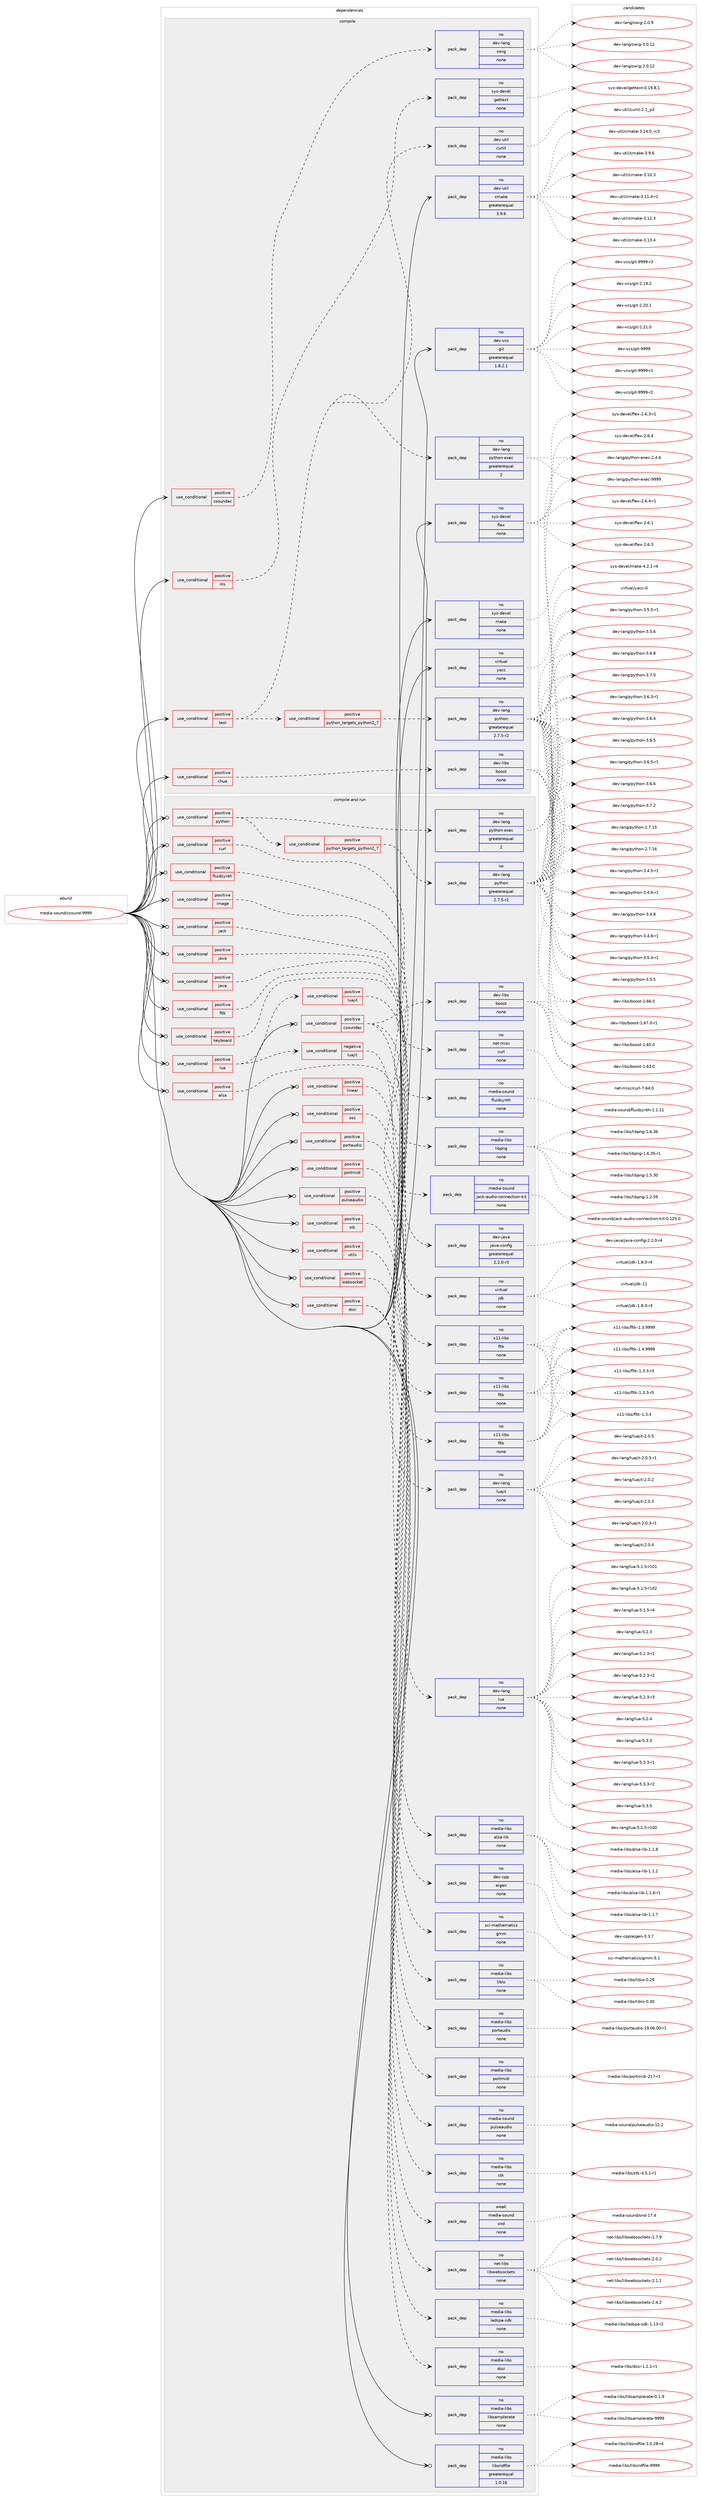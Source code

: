 digraph prolog {

# *************
# Graph options
# *************

newrank=true;
concentrate=true;
compound=true;
graph [rankdir=LR,fontname=Helvetica,fontsize=10,ranksep=1.5];#, ranksep=2.5, nodesep=0.2];
edge  [arrowhead=vee];
node  [fontname=Helvetica,fontsize=10];

# **********
# The ebuild
# **********

subgraph cluster_leftcol {
color=gray;
rank=same;
label=<<i>ebuild</i>>;
id [label="media-sound/csound-9999", color=red, width=4, href="../media-sound/csound-9999.svg"];
}

# ****************
# The dependencies
# ****************

subgraph cluster_midcol {
color=gray;
label=<<i>dependencies</i>>;
subgraph cluster_compile {
fillcolor="#eeeeee";
style=filled;
label=<<i>compile</i>>;
subgraph cond437024 {
dependency1625281 [label=<<TABLE BORDER="0" CELLBORDER="1" CELLSPACING="0" CELLPADDING="4"><TR><TD ROWSPAN="3" CELLPADDING="10">use_conditional</TD></TR><TR><TD>positive</TD></TR><TR><TD>chua</TD></TR></TABLE>>, shape=none, color=red];
subgraph pack1162042 {
dependency1625282 [label=<<TABLE BORDER="0" CELLBORDER="1" CELLSPACING="0" CELLPADDING="4" WIDTH="220"><TR><TD ROWSPAN="6" CELLPADDING="30">pack_dep</TD></TR><TR><TD WIDTH="110">no</TD></TR><TR><TD>dev-libs</TD></TR><TR><TD>boost</TD></TR><TR><TD>none</TD></TR><TR><TD></TD></TR></TABLE>>, shape=none, color=blue];
}
dependency1625281:e -> dependency1625282:w [weight=20,style="dashed",arrowhead="vee"];
}
id:e -> dependency1625281:w [weight=20,style="solid",arrowhead="vee"];
subgraph cond437025 {
dependency1625283 [label=<<TABLE BORDER="0" CELLBORDER="1" CELLSPACING="0" CELLPADDING="4"><TR><TD ROWSPAN="3" CELLPADDING="10">use_conditional</TD></TR><TR><TD>positive</TD></TR><TR><TD>csoundac</TD></TR></TABLE>>, shape=none, color=red];
subgraph pack1162043 {
dependency1625284 [label=<<TABLE BORDER="0" CELLBORDER="1" CELLSPACING="0" CELLPADDING="4" WIDTH="220"><TR><TD ROWSPAN="6" CELLPADDING="30">pack_dep</TD></TR><TR><TD WIDTH="110">no</TD></TR><TR><TD>dev-lang</TD></TR><TR><TD>swig</TD></TR><TR><TD>none</TD></TR><TR><TD></TD></TR></TABLE>>, shape=none, color=blue];
}
dependency1625283:e -> dependency1625284:w [weight=20,style="dashed",arrowhead="vee"];
}
id:e -> dependency1625283:w [weight=20,style="solid",arrowhead="vee"];
subgraph cond437026 {
dependency1625285 [label=<<TABLE BORDER="0" CELLBORDER="1" CELLSPACING="0" CELLPADDING="4"><TR><TD ROWSPAN="3" CELLPADDING="10">use_conditional</TD></TR><TR><TD>positive</TD></TR><TR><TD>nls</TD></TR></TABLE>>, shape=none, color=red];
subgraph pack1162044 {
dependency1625286 [label=<<TABLE BORDER="0" CELLBORDER="1" CELLSPACING="0" CELLPADDING="4" WIDTH="220"><TR><TD ROWSPAN="6" CELLPADDING="30">pack_dep</TD></TR><TR><TD WIDTH="110">no</TD></TR><TR><TD>sys-devel</TD></TR><TR><TD>gettext</TD></TR><TR><TD>none</TD></TR><TR><TD></TD></TR></TABLE>>, shape=none, color=blue];
}
dependency1625285:e -> dependency1625286:w [weight=20,style="dashed",arrowhead="vee"];
}
id:e -> dependency1625285:w [weight=20,style="solid",arrowhead="vee"];
subgraph cond437027 {
dependency1625287 [label=<<TABLE BORDER="0" CELLBORDER="1" CELLSPACING="0" CELLPADDING="4"><TR><TD ROWSPAN="3" CELLPADDING="10">use_conditional</TD></TR><TR><TD>positive</TD></TR><TR><TD>test</TD></TR></TABLE>>, shape=none, color=red];
subgraph pack1162045 {
dependency1625288 [label=<<TABLE BORDER="0" CELLBORDER="1" CELLSPACING="0" CELLPADDING="4" WIDTH="220"><TR><TD ROWSPAN="6" CELLPADDING="30">pack_dep</TD></TR><TR><TD WIDTH="110">no</TD></TR><TR><TD>dev-util</TD></TR><TR><TD>cunit</TD></TR><TR><TD>none</TD></TR><TR><TD></TD></TR></TABLE>>, shape=none, color=blue];
}
dependency1625287:e -> dependency1625288:w [weight=20,style="dashed",arrowhead="vee"];
subgraph cond437028 {
dependency1625289 [label=<<TABLE BORDER="0" CELLBORDER="1" CELLSPACING="0" CELLPADDING="4"><TR><TD ROWSPAN="3" CELLPADDING="10">use_conditional</TD></TR><TR><TD>positive</TD></TR><TR><TD>python_targets_python2_7</TD></TR></TABLE>>, shape=none, color=red];
subgraph pack1162046 {
dependency1625290 [label=<<TABLE BORDER="0" CELLBORDER="1" CELLSPACING="0" CELLPADDING="4" WIDTH="220"><TR><TD ROWSPAN="6" CELLPADDING="30">pack_dep</TD></TR><TR><TD WIDTH="110">no</TD></TR><TR><TD>dev-lang</TD></TR><TR><TD>python</TD></TR><TR><TD>greaterequal</TD></TR><TR><TD>2.7.5-r2</TD></TR></TABLE>>, shape=none, color=blue];
}
dependency1625289:e -> dependency1625290:w [weight=20,style="dashed",arrowhead="vee"];
}
dependency1625287:e -> dependency1625289:w [weight=20,style="dashed",arrowhead="vee"];
subgraph pack1162047 {
dependency1625291 [label=<<TABLE BORDER="0" CELLBORDER="1" CELLSPACING="0" CELLPADDING="4" WIDTH="220"><TR><TD ROWSPAN="6" CELLPADDING="30">pack_dep</TD></TR><TR><TD WIDTH="110">no</TD></TR><TR><TD>dev-lang</TD></TR><TR><TD>python-exec</TD></TR><TR><TD>greaterequal</TD></TR><TR><TD>2</TD></TR></TABLE>>, shape=none, color=blue];
}
dependency1625287:e -> dependency1625291:w [weight=20,style="dashed",arrowhead="vee"];
}
id:e -> dependency1625287:w [weight=20,style="solid",arrowhead="vee"];
subgraph pack1162048 {
dependency1625292 [label=<<TABLE BORDER="0" CELLBORDER="1" CELLSPACING="0" CELLPADDING="4" WIDTH="220"><TR><TD ROWSPAN="6" CELLPADDING="30">pack_dep</TD></TR><TR><TD WIDTH="110">no</TD></TR><TR><TD>dev-util</TD></TR><TR><TD>cmake</TD></TR><TR><TD>greaterequal</TD></TR><TR><TD>3.9.6</TD></TR></TABLE>>, shape=none, color=blue];
}
id:e -> dependency1625292:w [weight=20,style="solid",arrowhead="vee"];
subgraph pack1162049 {
dependency1625293 [label=<<TABLE BORDER="0" CELLBORDER="1" CELLSPACING="0" CELLPADDING="4" WIDTH="220"><TR><TD ROWSPAN="6" CELLPADDING="30">pack_dep</TD></TR><TR><TD WIDTH="110">no</TD></TR><TR><TD>dev-vcs</TD></TR><TR><TD>git</TD></TR><TR><TD>greaterequal</TD></TR><TR><TD>1.8.2.1</TD></TR></TABLE>>, shape=none, color=blue];
}
id:e -> dependency1625293:w [weight=20,style="solid",arrowhead="vee"];
subgraph pack1162050 {
dependency1625294 [label=<<TABLE BORDER="0" CELLBORDER="1" CELLSPACING="0" CELLPADDING="4" WIDTH="220"><TR><TD ROWSPAN="6" CELLPADDING="30">pack_dep</TD></TR><TR><TD WIDTH="110">no</TD></TR><TR><TD>sys-devel</TD></TR><TR><TD>flex</TD></TR><TR><TD>none</TD></TR><TR><TD></TD></TR></TABLE>>, shape=none, color=blue];
}
id:e -> dependency1625294:w [weight=20,style="solid",arrowhead="vee"];
subgraph pack1162051 {
dependency1625295 [label=<<TABLE BORDER="0" CELLBORDER="1" CELLSPACING="0" CELLPADDING="4" WIDTH="220"><TR><TD ROWSPAN="6" CELLPADDING="30">pack_dep</TD></TR><TR><TD WIDTH="110">no</TD></TR><TR><TD>sys-devel</TD></TR><TR><TD>make</TD></TR><TR><TD>none</TD></TR><TR><TD></TD></TR></TABLE>>, shape=none, color=blue];
}
id:e -> dependency1625295:w [weight=20,style="solid",arrowhead="vee"];
subgraph pack1162052 {
dependency1625296 [label=<<TABLE BORDER="0" CELLBORDER="1" CELLSPACING="0" CELLPADDING="4" WIDTH="220"><TR><TD ROWSPAN="6" CELLPADDING="30">pack_dep</TD></TR><TR><TD WIDTH="110">no</TD></TR><TR><TD>virtual</TD></TR><TR><TD>yacc</TD></TR><TR><TD>none</TD></TR><TR><TD></TD></TR></TABLE>>, shape=none, color=blue];
}
id:e -> dependency1625296:w [weight=20,style="solid",arrowhead="vee"];
}
subgraph cluster_compileandrun {
fillcolor="#eeeeee";
style=filled;
label=<<i>compile and run</i>>;
subgraph cond437029 {
dependency1625297 [label=<<TABLE BORDER="0" CELLBORDER="1" CELLSPACING="0" CELLPADDING="4"><TR><TD ROWSPAN="3" CELLPADDING="10">use_conditional</TD></TR><TR><TD>positive</TD></TR><TR><TD>alsa</TD></TR></TABLE>>, shape=none, color=red];
subgraph pack1162053 {
dependency1625298 [label=<<TABLE BORDER="0" CELLBORDER="1" CELLSPACING="0" CELLPADDING="4" WIDTH="220"><TR><TD ROWSPAN="6" CELLPADDING="30">pack_dep</TD></TR><TR><TD WIDTH="110">no</TD></TR><TR><TD>media-libs</TD></TR><TR><TD>alsa-lib</TD></TR><TR><TD>none</TD></TR><TR><TD></TD></TR></TABLE>>, shape=none, color=blue];
}
dependency1625297:e -> dependency1625298:w [weight=20,style="dashed",arrowhead="vee"];
}
id:e -> dependency1625297:w [weight=20,style="solid",arrowhead="odotvee"];
subgraph cond437030 {
dependency1625299 [label=<<TABLE BORDER="0" CELLBORDER="1" CELLSPACING="0" CELLPADDING="4"><TR><TD ROWSPAN="3" CELLPADDING="10">use_conditional</TD></TR><TR><TD>positive</TD></TR><TR><TD>csoundac</TD></TR></TABLE>>, shape=none, color=red];
subgraph pack1162054 {
dependency1625300 [label=<<TABLE BORDER="0" CELLBORDER="1" CELLSPACING="0" CELLPADDING="4" WIDTH="220"><TR><TD ROWSPAN="6" CELLPADDING="30">pack_dep</TD></TR><TR><TD WIDTH="110">no</TD></TR><TR><TD>x11-libs</TD></TR><TR><TD>fltk</TD></TR><TR><TD>none</TD></TR><TR><TD></TD></TR></TABLE>>, shape=none, color=blue];
}
dependency1625299:e -> dependency1625300:w [weight=20,style="dashed",arrowhead="vee"];
subgraph pack1162055 {
dependency1625301 [label=<<TABLE BORDER="0" CELLBORDER="1" CELLSPACING="0" CELLPADDING="4" WIDTH="220"><TR><TD ROWSPAN="6" CELLPADDING="30">pack_dep</TD></TR><TR><TD WIDTH="110">no</TD></TR><TR><TD>dev-cpp</TD></TR><TR><TD>eigen</TD></TR><TR><TD>none</TD></TR><TR><TD></TD></TR></TABLE>>, shape=none, color=blue];
}
dependency1625299:e -> dependency1625301:w [weight=20,style="dashed",arrowhead="vee"];
subgraph pack1162056 {
dependency1625302 [label=<<TABLE BORDER="0" CELLBORDER="1" CELLSPACING="0" CELLPADDING="4" WIDTH="220"><TR><TD ROWSPAN="6" CELLPADDING="30">pack_dep</TD></TR><TR><TD WIDTH="110">no</TD></TR><TR><TD>dev-libs</TD></TR><TR><TD>boost</TD></TR><TR><TD>none</TD></TR><TR><TD></TD></TR></TABLE>>, shape=none, color=blue];
}
dependency1625299:e -> dependency1625302:w [weight=20,style="dashed",arrowhead="vee"];
}
id:e -> dependency1625299:w [weight=20,style="solid",arrowhead="odotvee"];
subgraph cond437031 {
dependency1625303 [label=<<TABLE BORDER="0" CELLBORDER="1" CELLSPACING="0" CELLPADDING="4"><TR><TD ROWSPAN="3" CELLPADDING="10">use_conditional</TD></TR><TR><TD>positive</TD></TR><TR><TD>curl</TD></TR></TABLE>>, shape=none, color=red];
subgraph pack1162057 {
dependency1625304 [label=<<TABLE BORDER="0" CELLBORDER="1" CELLSPACING="0" CELLPADDING="4" WIDTH="220"><TR><TD ROWSPAN="6" CELLPADDING="30">pack_dep</TD></TR><TR><TD WIDTH="110">no</TD></TR><TR><TD>net-misc</TD></TR><TR><TD>curl</TD></TR><TR><TD>none</TD></TR><TR><TD></TD></TR></TABLE>>, shape=none, color=blue];
}
dependency1625303:e -> dependency1625304:w [weight=20,style="dashed",arrowhead="vee"];
}
id:e -> dependency1625303:w [weight=20,style="solid",arrowhead="odotvee"];
subgraph cond437032 {
dependency1625305 [label=<<TABLE BORDER="0" CELLBORDER="1" CELLSPACING="0" CELLPADDING="4"><TR><TD ROWSPAN="3" CELLPADDING="10">use_conditional</TD></TR><TR><TD>positive</TD></TR><TR><TD>dssi</TD></TR></TABLE>>, shape=none, color=red];
subgraph pack1162058 {
dependency1625306 [label=<<TABLE BORDER="0" CELLBORDER="1" CELLSPACING="0" CELLPADDING="4" WIDTH="220"><TR><TD ROWSPAN="6" CELLPADDING="30">pack_dep</TD></TR><TR><TD WIDTH="110">no</TD></TR><TR><TD>media-libs</TD></TR><TR><TD>dssi</TD></TR><TR><TD>none</TD></TR><TR><TD></TD></TR></TABLE>>, shape=none, color=blue];
}
dependency1625305:e -> dependency1625306:w [weight=20,style="dashed",arrowhead="vee"];
subgraph pack1162059 {
dependency1625307 [label=<<TABLE BORDER="0" CELLBORDER="1" CELLSPACING="0" CELLPADDING="4" WIDTH="220"><TR><TD ROWSPAN="6" CELLPADDING="30">pack_dep</TD></TR><TR><TD WIDTH="110">no</TD></TR><TR><TD>media-libs</TD></TR><TR><TD>ladspa-sdk</TD></TR><TR><TD>none</TD></TR><TR><TD></TD></TR></TABLE>>, shape=none, color=blue];
}
dependency1625305:e -> dependency1625307:w [weight=20,style="dashed",arrowhead="vee"];
}
id:e -> dependency1625305:w [weight=20,style="solid",arrowhead="odotvee"];
subgraph cond437033 {
dependency1625308 [label=<<TABLE BORDER="0" CELLBORDER="1" CELLSPACING="0" CELLPADDING="4"><TR><TD ROWSPAN="3" CELLPADDING="10">use_conditional</TD></TR><TR><TD>positive</TD></TR><TR><TD>fltk</TD></TR></TABLE>>, shape=none, color=red];
subgraph pack1162060 {
dependency1625309 [label=<<TABLE BORDER="0" CELLBORDER="1" CELLSPACING="0" CELLPADDING="4" WIDTH="220"><TR><TD ROWSPAN="6" CELLPADDING="30">pack_dep</TD></TR><TR><TD WIDTH="110">no</TD></TR><TR><TD>x11-libs</TD></TR><TR><TD>fltk</TD></TR><TR><TD>none</TD></TR><TR><TD></TD></TR></TABLE>>, shape=none, color=blue];
}
dependency1625308:e -> dependency1625309:w [weight=20,style="dashed",arrowhead="vee"];
}
id:e -> dependency1625308:w [weight=20,style="solid",arrowhead="odotvee"];
subgraph cond437034 {
dependency1625310 [label=<<TABLE BORDER="0" CELLBORDER="1" CELLSPACING="0" CELLPADDING="4"><TR><TD ROWSPAN="3" CELLPADDING="10">use_conditional</TD></TR><TR><TD>positive</TD></TR><TR><TD>fluidsynth</TD></TR></TABLE>>, shape=none, color=red];
subgraph pack1162061 {
dependency1625311 [label=<<TABLE BORDER="0" CELLBORDER="1" CELLSPACING="0" CELLPADDING="4" WIDTH="220"><TR><TD ROWSPAN="6" CELLPADDING="30">pack_dep</TD></TR><TR><TD WIDTH="110">no</TD></TR><TR><TD>media-sound</TD></TR><TR><TD>fluidsynth</TD></TR><TR><TD>none</TD></TR><TR><TD></TD></TR></TABLE>>, shape=none, color=blue];
}
dependency1625310:e -> dependency1625311:w [weight=20,style="dashed",arrowhead="vee"];
}
id:e -> dependency1625310:w [weight=20,style="solid",arrowhead="odotvee"];
subgraph cond437035 {
dependency1625312 [label=<<TABLE BORDER="0" CELLBORDER="1" CELLSPACING="0" CELLPADDING="4"><TR><TD ROWSPAN="3" CELLPADDING="10">use_conditional</TD></TR><TR><TD>positive</TD></TR><TR><TD>image</TD></TR></TABLE>>, shape=none, color=red];
subgraph pack1162062 {
dependency1625313 [label=<<TABLE BORDER="0" CELLBORDER="1" CELLSPACING="0" CELLPADDING="4" WIDTH="220"><TR><TD ROWSPAN="6" CELLPADDING="30">pack_dep</TD></TR><TR><TD WIDTH="110">no</TD></TR><TR><TD>media-libs</TD></TR><TR><TD>libpng</TD></TR><TR><TD>none</TD></TR><TR><TD></TD></TR></TABLE>>, shape=none, color=blue];
}
dependency1625312:e -> dependency1625313:w [weight=20,style="dashed",arrowhead="vee"];
}
id:e -> dependency1625312:w [weight=20,style="solid",arrowhead="odotvee"];
subgraph cond437036 {
dependency1625314 [label=<<TABLE BORDER="0" CELLBORDER="1" CELLSPACING="0" CELLPADDING="4"><TR><TD ROWSPAN="3" CELLPADDING="10">use_conditional</TD></TR><TR><TD>positive</TD></TR><TR><TD>jack</TD></TR></TABLE>>, shape=none, color=red];
subgraph pack1162063 {
dependency1625315 [label=<<TABLE BORDER="0" CELLBORDER="1" CELLSPACING="0" CELLPADDING="4" WIDTH="220"><TR><TD ROWSPAN="6" CELLPADDING="30">pack_dep</TD></TR><TR><TD WIDTH="110">no</TD></TR><TR><TD>media-sound</TD></TR><TR><TD>jack-audio-connection-kit</TD></TR><TR><TD>none</TD></TR><TR><TD></TD></TR></TABLE>>, shape=none, color=blue];
}
dependency1625314:e -> dependency1625315:w [weight=20,style="dashed",arrowhead="vee"];
}
id:e -> dependency1625314:w [weight=20,style="solid",arrowhead="odotvee"];
subgraph cond437037 {
dependency1625316 [label=<<TABLE BORDER="0" CELLBORDER="1" CELLSPACING="0" CELLPADDING="4"><TR><TD ROWSPAN="3" CELLPADDING="10">use_conditional</TD></TR><TR><TD>positive</TD></TR><TR><TD>java</TD></TR></TABLE>>, shape=none, color=red];
subgraph pack1162064 {
dependency1625317 [label=<<TABLE BORDER="0" CELLBORDER="1" CELLSPACING="0" CELLPADDING="4" WIDTH="220"><TR><TD ROWSPAN="6" CELLPADDING="30">pack_dep</TD></TR><TR><TD WIDTH="110">no</TD></TR><TR><TD>dev-java</TD></TR><TR><TD>java-config</TD></TR><TR><TD>greaterequal</TD></TR><TR><TD>2.2.0-r3</TD></TR></TABLE>>, shape=none, color=blue];
}
dependency1625316:e -> dependency1625317:w [weight=20,style="dashed",arrowhead="vee"];
}
id:e -> dependency1625316:w [weight=20,style="solid",arrowhead="odotvee"];
subgraph cond437038 {
dependency1625318 [label=<<TABLE BORDER="0" CELLBORDER="1" CELLSPACING="0" CELLPADDING="4"><TR><TD ROWSPAN="3" CELLPADDING="10">use_conditional</TD></TR><TR><TD>positive</TD></TR><TR><TD>java</TD></TR></TABLE>>, shape=none, color=red];
subgraph pack1162065 {
dependency1625319 [label=<<TABLE BORDER="0" CELLBORDER="1" CELLSPACING="0" CELLPADDING="4" WIDTH="220"><TR><TD ROWSPAN="6" CELLPADDING="30">pack_dep</TD></TR><TR><TD WIDTH="110">no</TD></TR><TR><TD>virtual</TD></TR><TR><TD>jdk</TD></TR><TR><TD>none</TD></TR><TR><TD></TD></TR></TABLE>>, shape=none, color=blue];
}
dependency1625318:e -> dependency1625319:w [weight=20,style="dashed",arrowhead="vee"];
}
id:e -> dependency1625318:w [weight=20,style="solid",arrowhead="odotvee"];
subgraph cond437039 {
dependency1625320 [label=<<TABLE BORDER="0" CELLBORDER="1" CELLSPACING="0" CELLPADDING="4"><TR><TD ROWSPAN="3" CELLPADDING="10">use_conditional</TD></TR><TR><TD>positive</TD></TR><TR><TD>keyboard</TD></TR></TABLE>>, shape=none, color=red];
subgraph pack1162066 {
dependency1625321 [label=<<TABLE BORDER="0" CELLBORDER="1" CELLSPACING="0" CELLPADDING="4" WIDTH="220"><TR><TD ROWSPAN="6" CELLPADDING="30">pack_dep</TD></TR><TR><TD WIDTH="110">no</TD></TR><TR><TD>x11-libs</TD></TR><TR><TD>fltk</TD></TR><TR><TD>none</TD></TR><TR><TD></TD></TR></TABLE>>, shape=none, color=blue];
}
dependency1625320:e -> dependency1625321:w [weight=20,style="dashed",arrowhead="vee"];
}
id:e -> dependency1625320:w [weight=20,style="solid",arrowhead="odotvee"];
subgraph cond437040 {
dependency1625322 [label=<<TABLE BORDER="0" CELLBORDER="1" CELLSPACING="0" CELLPADDING="4"><TR><TD ROWSPAN="3" CELLPADDING="10">use_conditional</TD></TR><TR><TD>positive</TD></TR><TR><TD>linear</TD></TR></TABLE>>, shape=none, color=red];
subgraph pack1162067 {
dependency1625323 [label=<<TABLE BORDER="0" CELLBORDER="1" CELLSPACING="0" CELLPADDING="4" WIDTH="220"><TR><TD ROWSPAN="6" CELLPADDING="30">pack_dep</TD></TR><TR><TD WIDTH="110">no</TD></TR><TR><TD>sci-mathematics</TD></TR><TR><TD>gmm</TD></TR><TR><TD>none</TD></TR><TR><TD></TD></TR></TABLE>>, shape=none, color=blue];
}
dependency1625322:e -> dependency1625323:w [weight=20,style="dashed",arrowhead="vee"];
}
id:e -> dependency1625322:w [weight=20,style="solid",arrowhead="odotvee"];
subgraph cond437041 {
dependency1625324 [label=<<TABLE BORDER="0" CELLBORDER="1" CELLSPACING="0" CELLPADDING="4"><TR><TD ROWSPAN="3" CELLPADDING="10">use_conditional</TD></TR><TR><TD>positive</TD></TR><TR><TD>lua</TD></TR></TABLE>>, shape=none, color=red];
subgraph cond437042 {
dependency1625325 [label=<<TABLE BORDER="0" CELLBORDER="1" CELLSPACING="0" CELLPADDING="4"><TR><TD ROWSPAN="3" CELLPADDING="10">use_conditional</TD></TR><TR><TD>positive</TD></TR><TR><TD>luajit</TD></TR></TABLE>>, shape=none, color=red];
subgraph pack1162068 {
dependency1625326 [label=<<TABLE BORDER="0" CELLBORDER="1" CELLSPACING="0" CELLPADDING="4" WIDTH="220"><TR><TD ROWSPAN="6" CELLPADDING="30">pack_dep</TD></TR><TR><TD WIDTH="110">no</TD></TR><TR><TD>dev-lang</TD></TR><TR><TD>luajit</TD></TR><TR><TD>none</TD></TR><TR><TD></TD></TR></TABLE>>, shape=none, color=blue];
}
dependency1625325:e -> dependency1625326:w [weight=20,style="dashed",arrowhead="vee"];
}
dependency1625324:e -> dependency1625325:w [weight=20,style="dashed",arrowhead="vee"];
subgraph cond437043 {
dependency1625327 [label=<<TABLE BORDER="0" CELLBORDER="1" CELLSPACING="0" CELLPADDING="4"><TR><TD ROWSPAN="3" CELLPADDING="10">use_conditional</TD></TR><TR><TD>negative</TD></TR><TR><TD>luajit</TD></TR></TABLE>>, shape=none, color=red];
subgraph pack1162069 {
dependency1625328 [label=<<TABLE BORDER="0" CELLBORDER="1" CELLSPACING="0" CELLPADDING="4" WIDTH="220"><TR><TD ROWSPAN="6" CELLPADDING="30">pack_dep</TD></TR><TR><TD WIDTH="110">no</TD></TR><TR><TD>dev-lang</TD></TR><TR><TD>lua</TD></TR><TR><TD>none</TD></TR><TR><TD></TD></TR></TABLE>>, shape=none, color=blue];
}
dependency1625327:e -> dependency1625328:w [weight=20,style="dashed",arrowhead="vee"];
}
dependency1625324:e -> dependency1625327:w [weight=20,style="dashed",arrowhead="vee"];
}
id:e -> dependency1625324:w [weight=20,style="solid",arrowhead="odotvee"];
subgraph cond437044 {
dependency1625329 [label=<<TABLE BORDER="0" CELLBORDER="1" CELLSPACING="0" CELLPADDING="4"><TR><TD ROWSPAN="3" CELLPADDING="10">use_conditional</TD></TR><TR><TD>positive</TD></TR><TR><TD>osc</TD></TR></TABLE>>, shape=none, color=red];
subgraph pack1162070 {
dependency1625330 [label=<<TABLE BORDER="0" CELLBORDER="1" CELLSPACING="0" CELLPADDING="4" WIDTH="220"><TR><TD ROWSPAN="6" CELLPADDING="30">pack_dep</TD></TR><TR><TD WIDTH="110">no</TD></TR><TR><TD>media-libs</TD></TR><TR><TD>liblo</TD></TR><TR><TD>none</TD></TR><TR><TD></TD></TR></TABLE>>, shape=none, color=blue];
}
dependency1625329:e -> dependency1625330:w [weight=20,style="dashed",arrowhead="vee"];
}
id:e -> dependency1625329:w [weight=20,style="solid",arrowhead="odotvee"];
subgraph cond437045 {
dependency1625331 [label=<<TABLE BORDER="0" CELLBORDER="1" CELLSPACING="0" CELLPADDING="4"><TR><TD ROWSPAN="3" CELLPADDING="10">use_conditional</TD></TR><TR><TD>positive</TD></TR><TR><TD>portaudio</TD></TR></TABLE>>, shape=none, color=red];
subgraph pack1162071 {
dependency1625332 [label=<<TABLE BORDER="0" CELLBORDER="1" CELLSPACING="0" CELLPADDING="4" WIDTH="220"><TR><TD ROWSPAN="6" CELLPADDING="30">pack_dep</TD></TR><TR><TD WIDTH="110">no</TD></TR><TR><TD>media-libs</TD></TR><TR><TD>portaudio</TD></TR><TR><TD>none</TD></TR><TR><TD></TD></TR></TABLE>>, shape=none, color=blue];
}
dependency1625331:e -> dependency1625332:w [weight=20,style="dashed",arrowhead="vee"];
}
id:e -> dependency1625331:w [weight=20,style="solid",arrowhead="odotvee"];
subgraph cond437046 {
dependency1625333 [label=<<TABLE BORDER="0" CELLBORDER="1" CELLSPACING="0" CELLPADDING="4"><TR><TD ROWSPAN="3" CELLPADDING="10">use_conditional</TD></TR><TR><TD>positive</TD></TR><TR><TD>portmidi</TD></TR></TABLE>>, shape=none, color=red];
subgraph pack1162072 {
dependency1625334 [label=<<TABLE BORDER="0" CELLBORDER="1" CELLSPACING="0" CELLPADDING="4" WIDTH="220"><TR><TD ROWSPAN="6" CELLPADDING="30">pack_dep</TD></TR><TR><TD WIDTH="110">no</TD></TR><TR><TD>media-libs</TD></TR><TR><TD>portmidi</TD></TR><TR><TD>none</TD></TR><TR><TD></TD></TR></TABLE>>, shape=none, color=blue];
}
dependency1625333:e -> dependency1625334:w [weight=20,style="dashed",arrowhead="vee"];
}
id:e -> dependency1625333:w [weight=20,style="solid",arrowhead="odotvee"];
subgraph cond437047 {
dependency1625335 [label=<<TABLE BORDER="0" CELLBORDER="1" CELLSPACING="0" CELLPADDING="4"><TR><TD ROWSPAN="3" CELLPADDING="10">use_conditional</TD></TR><TR><TD>positive</TD></TR><TR><TD>pulseaudio</TD></TR></TABLE>>, shape=none, color=red];
subgraph pack1162073 {
dependency1625336 [label=<<TABLE BORDER="0" CELLBORDER="1" CELLSPACING="0" CELLPADDING="4" WIDTH="220"><TR><TD ROWSPAN="6" CELLPADDING="30">pack_dep</TD></TR><TR><TD WIDTH="110">no</TD></TR><TR><TD>media-sound</TD></TR><TR><TD>pulseaudio</TD></TR><TR><TD>none</TD></TR><TR><TD></TD></TR></TABLE>>, shape=none, color=blue];
}
dependency1625335:e -> dependency1625336:w [weight=20,style="dashed",arrowhead="vee"];
}
id:e -> dependency1625335:w [weight=20,style="solid",arrowhead="odotvee"];
subgraph cond437048 {
dependency1625337 [label=<<TABLE BORDER="0" CELLBORDER="1" CELLSPACING="0" CELLPADDING="4"><TR><TD ROWSPAN="3" CELLPADDING="10">use_conditional</TD></TR><TR><TD>positive</TD></TR><TR><TD>python</TD></TR></TABLE>>, shape=none, color=red];
subgraph cond437049 {
dependency1625338 [label=<<TABLE BORDER="0" CELLBORDER="1" CELLSPACING="0" CELLPADDING="4"><TR><TD ROWSPAN="3" CELLPADDING="10">use_conditional</TD></TR><TR><TD>positive</TD></TR><TR><TD>python_targets_python2_7</TD></TR></TABLE>>, shape=none, color=red];
subgraph pack1162074 {
dependency1625339 [label=<<TABLE BORDER="0" CELLBORDER="1" CELLSPACING="0" CELLPADDING="4" WIDTH="220"><TR><TD ROWSPAN="6" CELLPADDING="30">pack_dep</TD></TR><TR><TD WIDTH="110">no</TD></TR><TR><TD>dev-lang</TD></TR><TR><TD>python</TD></TR><TR><TD>greaterequal</TD></TR><TR><TD>2.7.5-r2</TD></TR></TABLE>>, shape=none, color=blue];
}
dependency1625338:e -> dependency1625339:w [weight=20,style="dashed",arrowhead="vee"];
}
dependency1625337:e -> dependency1625338:w [weight=20,style="dashed",arrowhead="vee"];
subgraph pack1162075 {
dependency1625340 [label=<<TABLE BORDER="0" CELLBORDER="1" CELLSPACING="0" CELLPADDING="4" WIDTH="220"><TR><TD ROWSPAN="6" CELLPADDING="30">pack_dep</TD></TR><TR><TD WIDTH="110">no</TD></TR><TR><TD>dev-lang</TD></TR><TR><TD>python-exec</TD></TR><TR><TD>greaterequal</TD></TR><TR><TD>2</TD></TR></TABLE>>, shape=none, color=blue];
}
dependency1625337:e -> dependency1625340:w [weight=20,style="dashed",arrowhead="vee"];
}
id:e -> dependency1625337:w [weight=20,style="solid",arrowhead="odotvee"];
subgraph cond437050 {
dependency1625341 [label=<<TABLE BORDER="0" CELLBORDER="1" CELLSPACING="0" CELLPADDING="4"><TR><TD ROWSPAN="3" CELLPADDING="10">use_conditional</TD></TR><TR><TD>positive</TD></TR><TR><TD>stk</TD></TR></TABLE>>, shape=none, color=red];
subgraph pack1162076 {
dependency1625342 [label=<<TABLE BORDER="0" CELLBORDER="1" CELLSPACING="0" CELLPADDING="4" WIDTH="220"><TR><TD ROWSPAN="6" CELLPADDING="30">pack_dep</TD></TR><TR><TD WIDTH="110">no</TD></TR><TR><TD>media-libs</TD></TR><TR><TD>stk</TD></TR><TR><TD>none</TD></TR><TR><TD></TD></TR></TABLE>>, shape=none, color=blue];
}
dependency1625341:e -> dependency1625342:w [weight=20,style="dashed",arrowhead="vee"];
}
id:e -> dependency1625341:w [weight=20,style="solid",arrowhead="odotvee"];
subgraph cond437051 {
dependency1625343 [label=<<TABLE BORDER="0" CELLBORDER="1" CELLSPACING="0" CELLPADDING="4"><TR><TD ROWSPAN="3" CELLPADDING="10">use_conditional</TD></TR><TR><TD>positive</TD></TR><TR><TD>utils</TD></TR></TABLE>>, shape=none, color=red];
subgraph pack1162077 {
dependency1625344 [label=<<TABLE BORDER="0" CELLBORDER="1" CELLSPACING="0" CELLPADDING="4" WIDTH="220"><TR><TD ROWSPAN="6" CELLPADDING="30">pack_dep</TD></TR><TR><TD WIDTH="110">weak</TD></TR><TR><TD>media-sound</TD></TR><TR><TD>snd</TD></TR><TR><TD>none</TD></TR><TR><TD></TD></TR></TABLE>>, shape=none, color=blue];
}
dependency1625343:e -> dependency1625344:w [weight=20,style="dashed",arrowhead="vee"];
}
id:e -> dependency1625343:w [weight=20,style="solid",arrowhead="odotvee"];
subgraph cond437052 {
dependency1625345 [label=<<TABLE BORDER="0" CELLBORDER="1" CELLSPACING="0" CELLPADDING="4"><TR><TD ROWSPAN="3" CELLPADDING="10">use_conditional</TD></TR><TR><TD>positive</TD></TR><TR><TD>websocket</TD></TR></TABLE>>, shape=none, color=red];
subgraph pack1162078 {
dependency1625346 [label=<<TABLE BORDER="0" CELLBORDER="1" CELLSPACING="0" CELLPADDING="4" WIDTH="220"><TR><TD ROWSPAN="6" CELLPADDING="30">pack_dep</TD></TR><TR><TD WIDTH="110">no</TD></TR><TR><TD>net-libs</TD></TR><TR><TD>libwebsockets</TD></TR><TR><TD>none</TD></TR><TR><TD></TD></TR></TABLE>>, shape=none, color=blue];
}
dependency1625345:e -> dependency1625346:w [weight=20,style="dashed",arrowhead="vee"];
}
id:e -> dependency1625345:w [weight=20,style="solid",arrowhead="odotvee"];
subgraph pack1162079 {
dependency1625347 [label=<<TABLE BORDER="0" CELLBORDER="1" CELLSPACING="0" CELLPADDING="4" WIDTH="220"><TR><TD ROWSPAN="6" CELLPADDING="30">pack_dep</TD></TR><TR><TD WIDTH="110">no</TD></TR><TR><TD>media-libs</TD></TR><TR><TD>libsamplerate</TD></TR><TR><TD>none</TD></TR><TR><TD></TD></TR></TABLE>>, shape=none, color=blue];
}
id:e -> dependency1625347:w [weight=20,style="solid",arrowhead="odotvee"];
subgraph pack1162080 {
dependency1625348 [label=<<TABLE BORDER="0" CELLBORDER="1" CELLSPACING="0" CELLPADDING="4" WIDTH="220"><TR><TD ROWSPAN="6" CELLPADDING="30">pack_dep</TD></TR><TR><TD WIDTH="110">no</TD></TR><TR><TD>media-libs</TD></TR><TR><TD>libsndfile</TD></TR><TR><TD>greaterequal</TD></TR><TR><TD>1.0.16</TD></TR></TABLE>>, shape=none, color=blue];
}
id:e -> dependency1625348:w [weight=20,style="solid",arrowhead="odotvee"];
}
subgraph cluster_run {
fillcolor="#eeeeee";
style=filled;
label=<<i>run</i>>;
}
}

# **************
# The candidates
# **************

subgraph cluster_choices {
rank=same;
color=gray;
label=<<i>candidates</i>>;

subgraph choice1162042 {
color=black;
nodesep=1;
choice1001011184510810598115479811111111511645494654514648 [label="dev-libs/boost-1.63.0", color=red, width=4,href="../dev-libs/boost-1.63.0.svg"];
choice1001011184510810598115479811111111511645494654534648 [label="dev-libs/boost-1.65.0", color=red, width=4,href="../dev-libs/boost-1.65.0.svg"];
choice1001011184510810598115479811111111511645494654544648 [label="dev-libs/boost-1.66.0", color=red, width=4,href="../dev-libs/boost-1.66.0.svg"];
choice10010111845108105981154798111111115116454946545546484511449 [label="dev-libs/boost-1.67.0-r1", color=red, width=4,href="../dev-libs/boost-1.67.0-r1.svg"];
dependency1625282:e -> choice1001011184510810598115479811111111511645494654514648:w [style=dotted,weight="100"];
dependency1625282:e -> choice1001011184510810598115479811111111511645494654534648:w [style=dotted,weight="100"];
dependency1625282:e -> choice1001011184510810598115479811111111511645494654544648:w [style=dotted,weight="100"];
dependency1625282:e -> choice10010111845108105981154798111111115116454946545546484511449:w [style=dotted,weight="100"];
}
subgraph choice1162043 {
color=black;
nodesep=1;
choice10010111845108971101034711511910510345504648464950 [label="dev-lang/swig-2.0.12", color=red, width=4,href="../dev-lang/swig-2.0.12.svg"];
choice100101118451089711010347115119105103455046484657 [label="dev-lang/swig-2.0.9", color=red, width=4,href="../dev-lang/swig-2.0.9.svg"];
choice10010111845108971101034711511910510345514648464950 [label="dev-lang/swig-3.0.12", color=red, width=4,href="../dev-lang/swig-3.0.12.svg"];
dependency1625284:e -> choice10010111845108971101034711511910510345504648464950:w [style=dotted,weight="100"];
dependency1625284:e -> choice100101118451089711010347115119105103455046484657:w [style=dotted,weight="100"];
dependency1625284:e -> choice10010111845108971101034711511910510345514648464950:w [style=dotted,weight="100"];
}
subgraph choice1162044 {
color=black;
nodesep=1;
choice1151211154510010111810110847103101116116101120116454846495746564649 [label="sys-devel/gettext-0.19.8.1", color=red, width=4,href="../sys-devel/gettext-0.19.8.1.svg"];
dependency1625286:e -> choice1151211154510010111810110847103101116116101120116454846495746564649:w [style=dotted,weight="100"];
}
subgraph choice1162045 {
color=black;
nodesep=1;
choice100101118451171161051084799117110105116455046499511251 [label="dev-util/cunit-2.1_p3", color=red, width=4,href="../dev-util/cunit-2.1_p3.svg"];
dependency1625288:e -> choice100101118451171161051084799117110105116455046499511251:w [style=dotted,weight="100"];
}
subgraph choice1162046 {
color=black;
nodesep=1;
choice10010111845108971101034711212111610411111045504655464953 [label="dev-lang/python-2.7.15", color=red, width=4,href="../dev-lang/python-2.7.15.svg"];
choice10010111845108971101034711212111610411111045504655464954 [label="dev-lang/python-2.7.16", color=red, width=4,href="../dev-lang/python-2.7.16.svg"];
choice1001011184510897110103471121211161041111104551465246534511449 [label="dev-lang/python-3.4.5-r1", color=red, width=4,href="../dev-lang/python-3.4.5-r1.svg"];
choice1001011184510897110103471121211161041111104551465246544511449 [label="dev-lang/python-3.4.6-r1", color=red, width=4,href="../dev-lang/python-3.4.6-r1.svg"];
choice100101118451089711010347112121116104111110455146524656 [label="dev-lang/python-3.4.8", color=red, width=4,href="../dev-lang/python-3.4.8.svg"];
choice1001011184510897110103471121211161041111104551465246564511449 [label="dev-lang/python-3.4.8-r1", color=red, width=4,href="../dev-lang/python-3.4.8-r1.svg"];
choice1001011184510897110103471121211161041111104551465346524511449 [label="dev-lang/python-3.5.4-r1", color=red, width=4,href="../dev-lang/python-3.5.4-r1.svg"];
choice100101118451089711010347112121116104111110455146534653 [label="dev-lang/python-3.5.5", color=red, width=4,href="../dev-lang/python-3.5.5.svg"];
choice1001011184510897110103471121211161041111104551465346534511449 [label="dev-lang/python-3.5.5-r1", color=red, width=4,href="../dev-lang/python-3.5.5-r1.svg"];
choice100101118451089711010347112121116104111110455146534654 [label="dev-lang/python-3.5.6", color=red, width=4,href="../dev-lang/python-3.5.6.svg"];
choice1001011184510897110103471121211161041111104551465446514511449 [label="dev-lang/python-3.6.3-r1", color=red, width=4,href="../dev-lang/python-3.6.3-r1.svg"];
choice100101118451089711010347112121116104111110455146544652 [label="dev-lang/python-3.6.4", color=red, width=4,href="../dev-lang/python-3.6.4.svg"];
choice100101118451089711010347112121116104111110455146544653 [label="dev-lang/python-3.6.5", color=red, width=4,href="../dev-lang/python-3.6.5.svg"];
choice1001011184510897110103471121211161041111104551465446534511449 [label="dev-lang/python-3.6.5-r1", color=red, width=4,href="../dev-lang/python-3.6.5-r1.svg"];
choice100101118451089711010347112121116104111110455146544654 [label="dev-lang/python-3.6.6", color=red, width=4,href="../dev-lang/python-3.6.6.svg"];
choice100101118451089711010347112121116104111110455146544656 [label="dev-lang/python-3.6.8", color=red, width=4,href="../dev-lang/python-3.6.8.svg"];
choice100101118451089711010347112121116104111110455146554648 [label="dev-lang/python-3.7.0", color=red, width=4,href="../dev-lang/python-3.7.0.svg"];
choice100101118451089711010347112121116104111110455146554650 [label="dev-lang/python-3.7.2", color=red, width=4,href="../dev-lang/python-3.7.2.svg"];
dependency1625290:e -> choice10010111845108971101034711212111610411111045504655464953:w [style=dotted,weight="100"];
dependency1625290:e -> choice10010111845108971101034711212111610411111045504655464954:w [style=dotted,weight="100"];
dependency1625290:e -> choice1001011184510897110103471121211161041111104551465246534511449:w [style=dotted,weight="100"];
dependency1625290:e -> choice1001011184510897110103471121211161041111104551465246544511449:w [style=dotted,weight="100"];
dependency1625290:e -> choice100101118451089711010347112121116104111110455146524656:w [style=dotted,weight="100"];
dependency1625290:e -> choice1001011184510897110103471121211161041111104551465246564511449:w [style=dotted,weight="100"];
dependency1625290:e -> choice1001011184510897110103471121211161041111104551465346524511449:w [style=dotted,weight="100"];
dependency1625290:e -> choice100101118451089711010347112121116104111110455146534653:w [style=dotted,weight="100"];
dependency1625290:e -> choice1001011184510897110103471121211161041111104551465346534511449:w [style=dotted,weight="100"];
dependency1625290:e -> choice100101118451089711010347112121116104111110455146534654:w [style=dotted,weight="100"];
dependency1625290:e -> choice1001011184510897110103471121211161041111104551465446514511449:w [style=dotted,weight="100"];
dependency1625290:e -> choice100101118451089711010347112121116104111110455146544652:w [style=dotted,weight="100"];
dependency1625290:e -> choice100101118451089711010347112121116104111110455146544653:w [style=dotted,weight="100"];
dependency1625290:e -> choice1001011184510897110103471121211161041111104551465446534511449:w [style=dotted,weight="100"];
dependency1625290:e -> choice100101118451089711010347112121116104111110455146544654:w [style=dotted,weight="100"];
dependency1625290:e -> choice100101118451089711010347112121116104111110455146544656:w [style=dotted,weight="100"];
dependency1625290:e -> choice100101118451089711010347112121116104111110455146554648:w [style=dotted,weight="100"];
dependency1625290:e -> choice100101118451089711010347112121116104111110455146554650:w [style=dotted,weight="100"];
}
subgraph choice1162047 {
color=black;
nodesep=1;
choice1001011184510897110103471121211161041111104510112010199455046524654 [label="dev-lang/python-exec-2.4.6", color=red, width=4,href="../dev-lang/python-exec-2.4.6.svg"];
choice10010111845108971101034711212111610411111045101120101994557575757 [label="dev-lang/python-exec-9999", color=red, width=4,href="../dev-lang/python-exec-9999.svg"];
dependency1625291:e -> choice1001011184510897110103471121211161041111104510112010199455046524654:w [style=dotted,weight="100"];
dependency1625291:e -> choice10010111845108971101034711212111610411111045101120101994557575757:w [style=dotted,weight="100"];
}
subgraph choice1162048 {
color=black;
nodesep=1;
choice1001011184511711610510847991099710710145514649484651 [label="dev-util/cmake-3.10.3", color=red, width=4,href="../dev-util/cmake-3.10.3.svg"];
choice10010111845117116105108479910997107101455146494946524511449 [label="dev-util/cmake-3.11.4-r1", color=red, width=4,href="../dev-util/cmake-3.11.4-r1.svg"];
choice1001011184511711610510847991099710710145514649504651 [label="dev-util/cmake-3.12.3", color=red, width=4,href="../dev-util/cmake-3.12.3.svg"];
choice1001011184511711610510847991099710710145514649514652 [label="dev-util/cmake-3.13.4", color=red, width=4,href="../dev-util/cmake-3.13.4.svg"];
choice1001011184511711610510847991099710710145514649524648951149951 [label="dev-util/cmake-3.14.0_rc3", color=red, width=4,href="../dev-util/cmake-3.14.0_rc3.svg"];
choice10010111845117116105108479910997107101455146574654 [label="dev-util/cmake-3.9.6", color=red, width=4,href="../dev-util/cmake-3.9.6.svg"];
dependency1625292:e -> choice1001011184511711610510847991099710710145514649484651:w [style=dotted,weight="100"];
dependency1625292:e -> choice10010111845117116105108479910997107101455146494946524511449:w [style=dotted,weight="100"];
dependency1625292:e -> choice1001011184511711610510847991099710710145514649504651:w [style=dotted,weight="100"];
dependency1625292:e -> choice1001011184511711610510847991099710710145514649514652:w [style=dotted,weight="100"];
dependency1625292:e -> choice1001011184511711610510847991099710710145514649524648951149951:w [style=dotted,weight="100"];
dependency1625292:e -> choice10010111845117116105108479910997107101455146574654:w [style=dotted,weight="100"];
}
subgraph choice1162049 {
color=black;
nodesep=1;
choice10010111845118991154710310511645504649574650 [label="dev-vcs/git-2.19.2", color=red, width=4,href="../dev-vcs/git-2.19.2.svg"];
choice10010111845118991154710310511645504650484649 [label="dev-vcs/git-2.20.1", color=red, width=4,href="../dev-vcs/git-2.20.1.svg"];
choice10010111845118991154710310511645504650494648 [label="dev-vcs/git-2.21.0", color=red, width=4,href="../dev-vcs/git-2.21.0.svg"];
choice1001011184511899115471031051164557575757 [label="dev-vcs/git-9999", color=red, width=4,href="../dev-vcs/git-9999.svg"];
choice10010111845118991154710310511645575757574511449 [label="dev-vcs/git-9999-r1", color=red, width=4,href="../dev-vcs/git-9999-r1.svg"];
choice10010111845118991154710310511645575757574511450 [label="dev-vcs/git-9999-r2", color=red, width=4,href="../dev-vcs/git-9999-r2.svg"];
choice10010111845118991154710310511645575757574511451 [label="dev-vcs/git-9999-r3", color=red, width=4,href="../dev-vcs/git-9999-r3.svg"];
dependency1625293:e -> choice10010111845118991154710310511645504649574650:w [style=dotted,weight="100"];
dependency1625293:e -> choice10010111845118991154710310511645504650484649:w [style=dotted,weight="100"];
dependency1625293:e -> choice10010111845118991154710310511645504650494648:w [style=dotted,weight="100"];
dependency1625293:e -> choice1001011184511899115471031051164557575757:w [style=dotted,weight="100"];
dependency1625293:e -> choice10010111845118991154710310511645575757574511449:w [style=dotted,weight="100"];
dependency1625293:e -> choice10010111845118991154710310511645575757574511450:w [style=dotted,weight="100"];
dependency1625293:e -> choice10010111845118991154710310511645575757574511451:w [style=dotted,weight="100"];
}
subgraph choice1162050 {
color=black;
nodesep=1;
choice1151211154510010111810110847102108101120455046544649 [label="sys-devel/flex-2.6.1", color=red, width=4,href="../sys-devel/flex-2.6.1.svg"];
choice1151211154510010111810110847102108101120455046544651 [label="sys-devel/flex-2.6.3", color=red, width=4,href="../sys-devel/flex-2.6.3.svg"];
choice11512111545100101118101108471021081011204550465446514511449 [label="sys-devel/flex-2.6.3-r1", color=red, width=4,href="../sys-devel/flex-2.6.3-r1.svg"];
choice1151211154510010111810110847102108101120455046544652 [label="sys-devel/flex-2.6.4", color=red, width=4,href="../sys-devel/flex-2.6.4.svg"];
choice11512111545100101118101108471021081011204550465446524511449 [label="sys-devel/flex-2.6.4-r1", color=red, width=4,href="../sys-devel/flex-2.6.4-r1.svg"];
dependency1625294:e -> choice1151211154510010111810110847102108101120455046544649:w [style=dotted,weight="100"];
dependency1625294:e -> choice1151211154510010111810110847102108101120455046544651:w [style=dotted,weight="100"];
dependency1625294:e -> choice11512111545100101118101108471021081011204550465446514511449:w [style=dotted,weight="100"];
dependency1625294:e -> choice1151211154510010111810110847102108101120455046544652:w [style=dotted,weight="100"];
dependency1625294:e -> choice11512111545100101118101108471021081011204550465446524511449:w [style=dotted,weight="100"];
}
subgraph choice1162051 {
color=black;
nodesep=1;
choice1151211154510010111810110847109971071014552465046494511452 [label="sys-devel/make-4.2.1-r4", color=red, width=4,href="../sys-devel/make-4.2.1-r4.svg"];
dependency1625295:e -> choice1151211154510010111810110847109971071014552465046494511452:w [style=dotted,weight="100"];
}
subgraph choice1162052 {
color=black;
nodesep=1;
choice11810511411611797108471219799994548 [label="virtual/yacc-0", color=red, width=4,href="../virtual/yacc-0.svg"];
dependency1625296:e -> choice11810511411611797108471219799994548:w [style=dotted,weight="100"];
}
subgraph choice1162053 {
color=black;
nodesep=1;
choice1091011001059745108105981154797108115974510810598454946494650 [label="media-libs/alsa-lib-1.1.2", color=red, width=4,href="../media-libs/alsa-lib-1.1.2.svg"];
choice10910110010597451081059811547971081159745108105984549464946544511449 [label="media-libs/alsa-lib-1.1.6-r1", color=red, width=4,href="../media-libs/alsa-lib-1.1.6-r1.svg"];
choice1091011001059745108105981154797108115974510810598454946494655 [label="media-libs/alsa-lib-1.1.7", color=red, width=4,href="../media-libs/alsa-lib-1.1.7.svg"];
choice1091011001059745108105981154797108115974510810598454946494656 [label="media-libs/alsa-lib-1.1.8", color=red, width=4,href="../media-libs/alsa-lib-1.1.8.svg"];
dependency1625298:e -> choice1091011001059745108105981154797108115974510810598454946494650:w [style=dotted,weight="100"];
dependency1625298:e -> choice10910110010597451081059811547971081159745108105984549464946544511449:w [style=dotted,weight="100"];
dependency1625298:e -> choice1091011001059745108105981154797108115974510810598454946494655:w [style=dotted,weight="100"];
dependency1625298:e -> choice1091011001059745108105981154797108115974510810598454946494656:w [style=dotted,weight="100"];
}
subgraph choice1162054 {
color=black;
nodesep=1;
choice12049494510810598115471021081161074549465146514511451 [label="x11-libs/fltk-1.3.3-r3", color=red, width=4,href="../x11-libs/fltk-1.3.3-r3.svg"];
choice12049494510810598115471021081161074549465146514511453 [label="x11-libs/fltk-1.3.3-r5", color=red, width=4,href="../x11-libs/fltk-1.3.3-r5.svg"];
choice1204949451081059811547102108116107454946514652 [label="x11-libs/fltk-1.3.4", color=red, width=4,href="../x11-libs/fltk-1.3.4.svg"];
choice1204949451081059811547102108116107454946514657575757 [label="x11-libs/fltk-1.3.9999", color=red, width=4,href="../x11-libs/fltk-1.3.9999.svg"];
choice1204949451081059811547102108116107454946524657575757 [label="x11-libs/fltk-1.4.9999", color=red, width=4,href="../x11-libs/fltk-1.4.9999.svg"];
dependency1625300:e -> choice12049494510810598115471021081161074549465146514511451:w [style=dotted,weight="100"];
dependency1625300:e -> choice12049494510810598115471021081161074549465146514511453:w [style=dotted,weight="100"];
dependency1625300:e -> choice1204949451081059811547102108116107454946514652:w [style=dotted,weight="100"];
dependency1625300:e -> choice1204949451081059811547102108116107454946514657575757:w [style=dotted,weight="100"];
dependency1625300:e -> choice1204949451081059811547102108116107454946524657575757:w [style=dotted,weight="100"];
}
subgraph choice1162055 {
color=black;
nodesep=1;
choice100101118459911211247101105103101110455146514655 [label="dev-cpp/eigen-3.3.7", color=red, width=4,href="../dev-cpp/eigen-3.3.7.svg"];
dependency1625301:e -> choice100101118459911211247101105103101110455146514655:w [style=dotted,weight="100"];
}
subgraph choice1162056 {
color=black;
nodesep=1;
choice1001011184510810598115479811111111511645494654514648 [label="dev-libs/boost-1.63.0", color=red, width=4,href="../dev-libs/boost-1.63.0.svg"];
choice1001011184510810598115479811111111511645494654534648 [label="dev-libs/boost-1.65.0", color=red, width=4,href="../dev-libs/boost-1.65.0.svg"];
choice1001011184510810598115479811111111511645494654544648 [label="dev-libs/boost-1.66.0", color=red, width=4,href="../dev-libs/boost-1.66.0.svg"];
choice10010111845108105981154798111111115116454946545546484511449 [label="dev-libs/boost-1.67.0-r1", color=red, width=4,href="../dev-libs/boost-1.67.0-r1.svg"];
dependency1625302:e -> choice1001011184510810598115479811111111511645494654514648:w [style=dotted,weight="100"];
dependency1625302:e -> choice1001011184510810598115479811111111511645494654534648:w [style=dotted,weight="100"];
dependency1625302:e -> choice1001011184510810598115479811111111511645494654544648:w [style=dotted,weight="100"];
dependency1625302:e -> choice10010111845108105981154798111111115116454946545546484511449:w [style=dotted,weight="100"];
}
subgraph choice1162057 {
color=black;
nodesep=1;
choice1101011164510910511599479911711410845554654524648 [label="net-misc/curl-7.64.0", color=red, width=4,href="../net-misc/curl-7.64.0.svg"];
dependency1625304:e -> choice1101011164510910511599479911711410845554654524648:w [style=dotted,weight="100"];
}
subgraph choice1162058 {
color=black;
nodesep=1;
choice109101100105974510810598115471001151151054549464946494511449 [label="media-libs/dssi-1.1.1-r1", color=red, width=4,href="../media-libs/dssi-1.1.1-r1.svg"];
dependency1625306:e -> choice109101100105974510810598115471001151151054549464946494511449:w [style=dotted,weight="100"];
}
subgraph choice1162059 {
color=black;
nodesep=1;
choice1091011001059745108105981154710897100115112974511510010745494649514511450 [label="media-libs/ladspa-sdk-1.13-r2", color=red, width=4,href="../media-libs/ladspa-sdk-1.13-r2.svg"];
dependency1625307:e -> choice1091011001059745108105981154710897100115112974511510010745494649514511450:w [style=dotted,weight="100"];
}
subgraph choice1162060 {
color=black;
nodesep=1;
choice12049494510810598115471021081161074549465146514511451 [label="x11-libs/fltk-1.3.3-r3", color=red, width=4,href="../x11-libs/fltk-1.3.3-r3.svg"];
choice12049494510810598115471021081161074549465146514511453 [label="x11-libs/fltk-1.3.3-r5", color=red, width=4,href="../x11-libs/fltk-1.3.3-r5.svg"];
choice1204949451081059811547102108116107454946514652 [label="x11-libs/fltk-1.3.4", color=red, width=4,href="../x11-libs/fltk-1.3.4.svg"];
choice1204949451081059811547102108116107454946514657575757 [label="x11-libs/fltk-1.3.9999", color=red, width=4,href="../x11-libs/fltk-1.3.9999.svg"];
choice1204949451081059811547102108116107454946524657575757 [label="x11-libs/fltk-1.4.9999", color=red, width=4,href="../x11-libs/fltk-1.4.9999.svg"];
dependency1625309:e -> choice12049494510810598115471021081161074549465146514511451:w [style=dotted,weight="100"];
dependency1625309:e -> choice12049494510810598115471021081161074549465146514511453:w [style=dotted,weight="100"];
dependency1625309:e -> choice1204949451081059811547102108116107454946514652:w [style=dotted,weight="100"];
dependency1625309:e -> choice1204949451081059811547102108116107454946514657575757:w [style=dotted,weight="100"];
dependency1625309:e -> choice1204949451081059811547102108116107454946524657575757:w [style=dotted,weight="100"];
}
subgraph choice1162061 {
color=black;
nodesep=1;
choice10910110010597451151111171101004710210811710510011512111011610445494649464949 [label="media-sound/fluidsynth-1.1.11", color=red, width=4,href="../media-sound/fluidsynth-1.1.11.svg"];
dependency1625311:e -> choice10910110010597451151111171101004710210811710510011512111011610445494649464949:w [style=dotted,weight="100"];
}
subgraph choice1162062 {
color=black;
nodesep=1;
choice109101100105974510810598115471081059811211010345494650465357 [label="media-libs/libpng-1.2.59", color=red, width=4,href="../media-libs/libpng-1.2.59.svg"];
choice109101100105974510810598115471081059811211010345494653465148 [label="media-libs/libpng-1.5.30", color=red, width=4,href="../media-libs/libpng-1.5.30.svg"];
choice1091011001059745108105981154710810598112110103454946544651534511449 [label="media-libs/libpng-1.6.35-r1", color=red, width=4,href="../media-libs/libpng-1.6.35-r1.svg"];
choice109101100105974510810598115471081059811211010345494654465154 [label="media-libs/libpng-1.6.36", color=red, width=4,href="../media-libs/libpng-1.6.36.svg"];
dependency1625313:e -> choice109101100105974510810598115471081059811211010345494650465357:w [style=dotted,weight="100"];
dependency1625313:e -> choice109101100105974510810598115471081059811211010345494653465148:w [style=dotted,weight="100"];
dependency1625313:e -> choice1091011001059745108105981154710810598112110103454946544651534511449:w [style=dotted,weight="100"];
dependency1625313:e -> choice109101100105974510810598115471081059811211010345494654465154:w [style=dotted,weight="100"];
}
subgraph choice1162063 {
color=black;
nodesep=1;
choice10910110010597451151111171101004710697991074597117100105111459911111011010199116105111110451071051164548464950534648 [label="media-sound/jack-audio-connection-kit-0.125.0", color=red, width=4,href="../media-sound/jack-audio-connection-kit-0.125.0.svg"];
dependency1625315:e -> choice10910110010597451151111171101004710697991074597117100105111459911111011010199116105111110451071051164548464950534648:w [style=dotted,weight="100"];
}
subgraph choice1162064 {
color=black;
nodesep=1;
choice10010111845106971189747106971189745991111101021051034550465046484511452 [label="dev-java/java-config-2.2.0-r4", color=red, width=4,href="../dev-java/java-config-2.2.0-r4.svg"];
dependency1625317:e -> choice10010111845106971189747106971189745991111101021051034550465046484511452:w [style=dotted,weight="100"];
}
subgraph choice1162065 {
color=black;
nodesep=1;
choice11810511411611797108471061001074549465646484511451 [label="virtual/jdk-1.8.0-r3", color=red, width=4,href="../virtual/jdk-1.8.0-r3.svg"];
choice11810511411611797108471061001074549465646484511452 [label="virtual/jdk-1.8.0-r4", color=red, width=4,href="../virtual/jdk-1.8.0-r4.svg"];
choice1181051141161179710847106100107454949 [label="virtual/jdk-11", color=red, width=4,href="../virtual/jdk-11.svg"];
dependency1625319:e -> choice11810511411611797108471061001074549465646484511451:w [style=dotted,weight="100"];
dependency1625319:e -> choice11810511411611797108471061001074549465646484511452:w [style=dotted,weight="100"];
dependency1625319:e -> choice1181051141161179710847106100107454949:w [style=dotted,weight="100"];
}
subgraph choice1162066 {
color=black;
nodesep=1;
choice12049494510810598115471021081161074549465146514511451 [label="x11-libs/fltk-1.3.3-r3", color=red, width=4,href="../x11-libs/fltk-1.3.3-r3.svg"];
choice12049494510810598115471021081161074549465146514511453 [label="x11-libs/fltk-1.3.3-r5", color=red, width=4,href="../x11-libs/fltk-1.3.3-r5.svg"];
choice1204949451081059811547102108116107454946514652 [label="x11-libs/fltk-1.3.4", color=red, width=4,href="../x11-libs/fltk-1.3.4.svg"];
choice1204949451081059811547102108116107454946514657575757 [label="x11-libs/fltk-1.3.9999", color=red, width=4,href="../x11-libs/fltk-1.3.9999.svg"];
choice1204949451081059811547102108116107454946524657575757 [label="x11-libs/fltk-1.4.9999", color=red, width=4,href="../x11-libs/fltk-1.4.9999.svg"];
dependency1625321:e -> choice12049494510810598115471021081161074549465146514511451:w [style=dotted,weight="100"];
dependency1625321:e -> choice12049494510810598115471021081161074549465146514511453:w [style=dotted,weight="100"];
dependency1625321:e -> choice1204949451081059811547102108116107454946514652:w [style=dotted,weight="100"];
dependency1625321:e -> choice1204949451081059811547102108116107454946514657575757:w [style=dotted,weight="100"];
dependency1625321:e -> choice1204949451081059811547102108116107454946524657575757:w [style=dotted,weight="100"];
}
subgraph choice1162067 {
color=black;
nodesep=1;
choice11599105451099711610410110997116105991154710310910945534649 [label="sci-mathematics/gmm-5.1", color=red, width=4,href="../sci-mathematics/gmm-5.1.svg"];
dependency1625323:e -> choice11599105451099711610410110997116105991154710310910945534649:w [style=dotted,weight="100"];
}
subgraph choice1162068 {
color=black;
nodesep=1;
choice10010111845108971101034710811797106105116455046484650 [label="dev-lang/luajit-2.0.2", color=red, width=4,href="../dev-lang/luajit-2.0.2.svg"];
choice10010111845108971101034710811797106105116455046484651 [label="dev-lang/luajit-2.0.3", color=red, width=4,href="../dev-lang/luajit-2.0.3.svg"];
choice100101118451089711010347108117971061051164550464846514511449 [label="dev-lang/luajit-2.0.3-r1", color=red, width=4,href="../dev-lang/luajit-2.0.3-r1.svg"];
choice10010111845108971101034710811797106105116455046484652 [label="dev-lang/luajit-2.0.4", color=red, width=4,href="../dev-lang/luajit-2.0.4.svg"];
choice10010111845108971101034710811797106105116455046484653 [label="dev-lang/luajit-2.0.5", color=red, width=4,href="../dev-lang/luajit-2.0.5.svg"];
choice100101118451089711010347108117971061051164550464846534511449 [label="dev-lang/luajit-2.0.5-r1", color=red, width=4,href="../dev-lang/luajit-2.0.5-r1.svg"];
dependency1625326:e -> choice10010111845108971101034710811797106105116455046484650:w [style=dotted,weight="100"];
dependency1625326:e -> choice10010111845108971101034710811797106105116455046484651:w [style=dotted,weight="100"];
dependency1625326:e -> choice100101118451089711010347108117971061051164550464846514511449:w [style=dotted,weight="100"];
dependency1625326:e -> choice10010111845108971101034710811797106105116455046484652:w [style=dotted,weight="100"];
dependency1625326:e -> choice10010111845108971101034710811797106105116455046484653:w [style=dotted,weight="100"];
dependency1625326:e -> choice100101118451089711010347108117971061051164550464846534511449:w [style=dotted,weight="100"];
}
subgraph choice1162069 {
color=black;
nodesep=1;
choice1001011184510897110103471081179745534649465345114494848 [label="dev-lang/lua-5.1.5-r100", color=red, width=4,href="../dev-lang/lua-5.1.5-r100.svg"];
choice1001011184510897110103471081179745534649465345114494849 [label="dev-lang/lua-5.1.5-r101", color=red, width=4,href="../dev-lang/lua-5.1.5-r101.svg"];
choice1001011184510897110103471081179745534649465345114494850 [label="dev-lang/lua-5.1.5-r102", color=red, width=4,href="../dev-lang/lua-5.1.5-r102.svg"];
choice100101118451089711010347108117974553464946534511452 [label="dev-lang/lua-5.1.5-r4", color=red, width=4,href="../dev-lang/lua-5.1.5-r4.svg"];
choice10010111845108971101034710811797455346504651 [label="dev-lang/lua-5.2.3", color=red, width=4,href="../dev-lang/lua-5.2.3.svg"];
choice100101118451089711010347108117974553465046514511449 [label="dev-lang/lua-5.2.3-r1", color=red, width=4,href="../dev-lang/lua-5.2.3-r1.svg"];
choice100101118451089711010347108117974553465046514511450 [label="dev-lang/lua-5.2.3-r2", color=red, width=4,href="../dev-lang/lua-5.2.3-r2.svg"];
choice100101118451089711010347108117974553465046514511451 [label="dev-lang/lua-5.2.3-r3", color=red, width=4,href="../dev-lang/lua-5.2.3-r3.svg"];
choice10010111845108971101034710811797455346504652 [label="dev-lang/lua-5.2.4", color=red, width=4,href="../dev-lang/lua-5.2.4.svg"];
choice10010111845108971101034710811797455346514651 [label="dev-lang/lua-5.3.3", color=red, width=4,href="../dev-lang/lua-5.3.3.svg"];
choice100101118451089711010347108117974553465146514511449 [label="dev-lang/lua-5.3.3-r1", color=red, width=4,href="../dev-lang/lua-5.3.3-r1.svg"];
choice100101118451089711010347108117974553465146514511450 [label="dev-lang/lua-5.3.3-r2", color=red, width=4,href="../dev-lang/lua-5.3.3-r2.svg"];
choice10010111845108971101034710811797455346514653 [label="dev-lang/lua-5.3.5", color=red, width=4,href="../dev-lang/lua-5.3.5.svg"];
dependency1625328:e -> choice1001011184510897110103471081179745534649465345114494848:w [style=dotted,weight="100"];
dependency1625328:e -> choice1001011184510897110103471081179745534649465345114494849:w [style=dotted,weight="100"];
dependency1625328:e -> choice1001011184510897110103471081179745534649465345114494850:w [style=dotted,weight="100"];
dependency1625328:e -> choice100101118451089711010347108117974553464946534511452:w [style=dotted,weight="100"];
dependency1625328:e -> choice10010111845108971101034710811797455346504651:w [style=dotted,weight="100"];
dependency1625328:e -> choice100101118451089711010347108117974553465046514511449:w [style=dotted,weight="100"];
dependency1625328:e -> choice100101118451089711010347108117974553465046514511450:w [style=dotted,weight="100"];
dependency1625328:e -> choice100101118451089711010347108117974553465046514511451:w [style=dotted,weight="100"];
dependency1625328:e -> choice10010111845108971101034710811797455346504652:w [style=dotted,weight="100"];
dependency1625328:e -> choice10010111845108971101034710811797455346514651:w [style=dotted,weight="100"];
dependency1625328:e -> choice100101118451089711010347108117974553465146514511449:w [style=dotted,weight="100"];
dependency1625328:e -> choice100101118451089711010347108117974553465146514511450:w [style=dotted,weight="100"];
dependency1625328:e -> choice10010111845108971101034710811797455346514653:w [style=dotted,weight="100"];
}
subgraph choice1162070 {
color=black;
nodesep=1;
choice10910110010597451081059811547108105981081114548465057 [label="media-libs/liblo-0.29", color=red, width=4,href="../media-libs/liblo-0.29.svg"];
choice10910110010597451081059811547108105981081114548465148 [label="media-libs/liblo-0.30", color=red, width=4,href="../media-libs/liblo-0.30.svg"];
dependency1625330:e -> choice10910110010597451081059811547108105981081114548465057:w [style=dotted,weight="100"];
dependency1625330:e -> choice10910110010597451081059811547108105981081114548465148:w [style=dotted,weight="100"];
}
subgraph choice1162071 {
color=black;
nodesep=1;
choice10910110010597451081059811547112111114116971171001051114549574648544648484511449 [label="media-libs/portaudio-19.06.00-r1", color=red, width=4,href="../media-libs/portaudio-19.06.00-r1.svg"];
dependency1625332:e -> choice10910110010597451081059811547112111114116971171001051114549574648544648484511449:w [style=dotted,weight="100"];
}
subgraph choice1162072 {
color=black;
nodesep=1;
choice10910110010597451081059811547112111114116109105100105455049554511449 [label="media-libs/portmidi-217-r1", color=red, width=4,href="../media-libs/portmidi-217-r1.svg"];
dependency1625334:e -> choice10910110010597451081059811547112111114116109105100105455049554511449:w [style=dotted,weight="100"];
}
subgraph choice1162073 {
color=black;
nodesep=1;
choice109101100105974511511111711010047112117108115101971171001051114549504650 [label="media-sound/pulseaudio-12.2", color=red, width=4,href="../media-sound/pulseaudio-12.2.svg"];
dependency1625336:e -> choice109101100105974511511111711010047112117108115101971171001051114549504650:w [style=dotted,weight="100"];
}
subgraph choice1162074 {
color=black;
nodesep=1;
choice10010111845108971101034711212111610411111045504655464953 [label="dev-lang/python-2.7.15", color=red, width=4,href="../dev-lang/python-2.7.15.svg"];
choice10010111845108971101034711212111610411111045504655464954 [label="dev-lang/python-2.7.16", color=red, width=4,href="../dev-lang/python-2.7.16.svg"];
choice1001011184510897110103471121211161041111104551465246534511449 [label="dev-lang/python-3.4.5-r1", color=red, width=4,href="../dev-lang/python-3.4.5-r1.svg"];
choice1001011184510897110103471121211161041111104551465246544511449 [label="dev-lang/python-3.4.6-r1", color=red, width=4,href="../dev-lang/python-3.4.6-r1.svg"];
choice100101118451089711010347112121116104111110455146524656 [label="dev-lang/python-3.4.8", color=red, width=4,href="../dev-lang/python-3.4.8.svg"];
choice1001011184510897110103471121211161041111104551465246564511449 [label="dev-lang/python-3.4.8-r1", color=red, width=4,href="../dev-lang/python-3.4.8-r1.svg"];
choice1001011184510897110103471121211161041111104551465346524511449 [label="dev-lang/python-3.5.4-r1", color=red, width=4,href="../dev-lang/python-3.5.4-r1.svg"];
choice100101118451089711010347112121116104111110455146534653 [label="dev-lang/python-3.5.5", color=red, width=4,href="../dev-lang/python-3.5.5.svg"];
choice1001011184510897110103471121211161041111104551465346534511449 [label="dev-lang/python-3.5.5-r1", color=red, width=4,href="../dev-lang/python-3.5.5-r1.svg"];
choice100101118451089711010347112121116104111110455146534654 [label="dev-lang/python-3.5.6", color=red, width=4,href="../dev-lang/python-3.5.6.svg"];
choice1001011184510897110103471121211161041111104551465446514511449 [label="dev-lang/python-3.6.3-r1", color=red, width=4,href="../dev-lang/python-3.6.3-r1.svg"];
choice100101118451089711010347112121116104111110455146544652 [label="dev-lang/python-3.6.4", color=red, width=4,href="../dev-lang/python-3.6.4.svg"];
choice100101118451089711010347112121116104111110455146544653 [label="dev-lang/python-3.6.5", color=red, width=4,href="../dev-lang/python-3.6.5.svg"];
choice1001011184510897110103471121211161041111104551465446534511449 [label="dev-lang/python-3.6.5-r1", color=red, width=4,href="../dev-lang/python-3.6.5-r1.svg"];
choice100101118451089711010347112121116104111110455146544654 [label="dev-lang/python-3.6.6", color=red, width=4,href="../dev-lang/python-3.6.6.svg"];
choice100101118451089711010347112121116104111110455146544656 [label="dev-lang/python-3.6.8", color=red, width=4,href="../dev-lang/python-3.6.8.svg"];
choice100101118451089711010347112121116104111110455146554648 [label="dev-lang/python-3.7.0", color=red, width=4,href="../dev-lang/python-3.7.0.svg"];
choice100101118451089711010347112121116104111110455146554650 [label="dev-lang/python-3.7.2", color=red, width=4,href="../dev-lang/python-3.7.2.svg"];
dependency1625339:e -> choice10010111845108971101034711212111610411111045504655464953:w [style=dotted,weight="100"];
dependency1625339:e -> choice10010111845108971101034711212111610411111045504655464954:w [style=dotted,weight="100"];
dependency1625339:e -> choice1001011184510897110103471121211161041111104551465246534511449:w [style=dotted,weight="100"];
dependency1625339:e -> choice1001011184510897110103471121211161041111104551465246544511449:w [style=dotted,weight="100"];
dependency1625339:e -> choice100101118451089711010347112121116104111110455146524656:w [style=dotted,weight="100"];
dependency1625339:e -> choice1001011184510897110103471121211161041111104551465246564511449:w [style=dotted,weight="100"];
dependency1625339:e -> choice1001011184510897110103471121211161041111104551465346524511449:w [style=dotted,weight="100"];
dependency1625339:e -> choice100101118451089711010347112121116104111110455146534653:w [style=dotted,weight="100"];
dependency1625339:e -> choice1001011184510897110103471121211161041111104551465346534511449:w [style=dotted,weight="100"];
dependency1625339:e -> choice100101118451089711010347112121116104111110455146534654:w [style=dotted,weight="100"];
dependency1625339:e -> choice1001011184510897110103471121211161041111104551465446514511449:w [style=dotted,weight="100"];
dependency1625339:e -> choice100101118451089711010347112121116104111110455146544652:w [style=dotted,weight="100"];
dependency1625339:e -> choice100101118451089711010347112121116104111110455146544653:w [style=dotted,weight="100"];
dependency1625339:e -> choice1001011184510897110103471121211161041111104551465446534511449:w [style=dotted,weight="100"];
dependency1625339:e -> choice100101118451089711010347112121116104111110455146544654:w [style=dotted,weight="100"];
dependency1625339:e -> choice100101118451089711010347112121116104111110455146544656:w [style=dotted,weight="100"];
dependency1625339:e -> choice100101118451089711010347112121116104111110455146554648:w [style=dotted,weight="100"];
dependency1625339:e -> choice100101118451089711010347112121116104111110455146554650:w [style=dotted,weight="100"];
}
subgraph choice1162075 {
color=black;
nodesep=1;
choice1001011184510897110103471121211161041111104510112010199455046524654 [label="dev-lang/python-exec-2.4.6", color=red, width=4,href="../dev-lang/python-exec-2.4.6.svg"];
choice10010111845108971101034711212111610411111045101120101994557575757 [label="dev-lang/python-exec-9999", color=red, width=4,href="../dev-lang/python-exec-9999.svg"];
dependency1625340:e -> choice1001011184510897110103471121211161041111104510112010199455046524654:w [style=dotted,weight="100"];
dependency1625340:e -> choice10010111845108971101034711212111610411111045101120101994557575757:w [style=dotted,weight="100"];
}
subgraph choice1162076 {
color=black;
nodesep=1;
choice109101100105974510810598115471151161074552465346494511449 [label="media-libs/stk-4.5.1-r1", color=red, width=4,href="../media-libs/stk-4.5.1-r1.svg"];
dependency1625342:e -> choice109101100105974510810598115471151161074552465346494511449:w [style=dotted,weight="100"];
}
subgraph choice1162077 {
color=black;
nodesep=1;
choice1091011001059745115111117110100471151101004549554652 [label="media-sound/snd-17.4", color=red, width=4,href="../media-sound/snd-17.4.svg"];
dependency1625344:e -> choice1091011001059745115111117110100471151101004549554652:w [style=dotted,weight="100"];
}
subgraph choice1162078 {
color=black;
nodesep=1;
choice110101116451081059811547108105981191019811511199107101116115454946554657 [label="net-libs/libwebsockets-1.7.9", color=red, width=4,href="../net-libs/libwebsockets-1.7.9.svg"];
choice110101116451081059811547108105981191019811511199107101116115455046484650 [label="net-libs/libwebsockets-2.0.2", color=red, width=4,href="../net-libs/libwebsockets-2.0.2.svg"];
choice110101116451081059811547108105981191019811511199107101116115455046494649 [label="net-libs/libwebsockets-2.1.1", color=red, width=4,href="../net-libs/libwebsockets-2.1.1.svg"];
choice110101116451081059811547108105981191019811511199107101116115455046524650 [label="net-libs/libwebsockets-2.4.2", color=red, width=4,href="../net-libs/libwebsockets-2.4.2.svg"];
dependency1625346:e -> choice110101116451081059811547108105981191019811511199107101116115454946554657:w [style=dotted,weight="100"];
dependency1625346:e -> choice110101116451081059811547108105981191019811511199107101116115455046484650:w [style=dotted,weight="100"];
dependency1625346:e -> choice110101116451081059811547108105981191019811511199107101116115455046494649:w [style=dotted,weight="100"];
dependency1625346:e -> choice110101116451081059811547108105981191019811511199107101116115455046524650:w [style=dotted,weight="100"];
}
subgraph choice1162079 {
color=black;
nodesep=1;
choice10910110010597451081059811547108105981159710911210810111497116101454846494657 [label="media-libs/libsamplerate-0.1.9", color=red, width=4,href="../media-libs/libsamplerate-0.1.9.svg"];
choice109101100105974510810598115471081059811597109112108101114971161014557575757 [label="media-libs/libsamplerate-9999", color=red, width=4,href="../media-libs/libsamplerate-9999.svg"];
dependency1625347:e -> choice10910110010597451081059811547108105981159710911210810111497116101454846494657:w [style=dotted,weight="100"];
dependency1625347:e -> choice109101100105974510810598115471081059811597109112108101114971161014557575757:w [style=dotted,weight="100"];
}
subgraph choice1162080 {
color=black;
nodesep=1;
choice1091011001059745108105981154710810598115110100102105108101454946484650564511452 [label="media-libs/libsndfile-1.0.28-r4", color=red, width=4,href="../media-libs/libsndfile-1.0.28-r4.svg"];
choice10910110010597451081059811547108105981151101001021051081014557575757 [label="media-libs/libsndfile-9999", color=red, width=4,href="../media-libs/libsndfile-9999.svg"];
dependency1625348:e -> choice1091011001059745108105981154710810598115110100102105108101454946484650564511452:w [style=dotted,weight="100"];
dependency1625348:e -> choice10910110010597451081059811547108105981151101001021051081014557575757:w [style=dotted,weight="100"];
}
}

}
